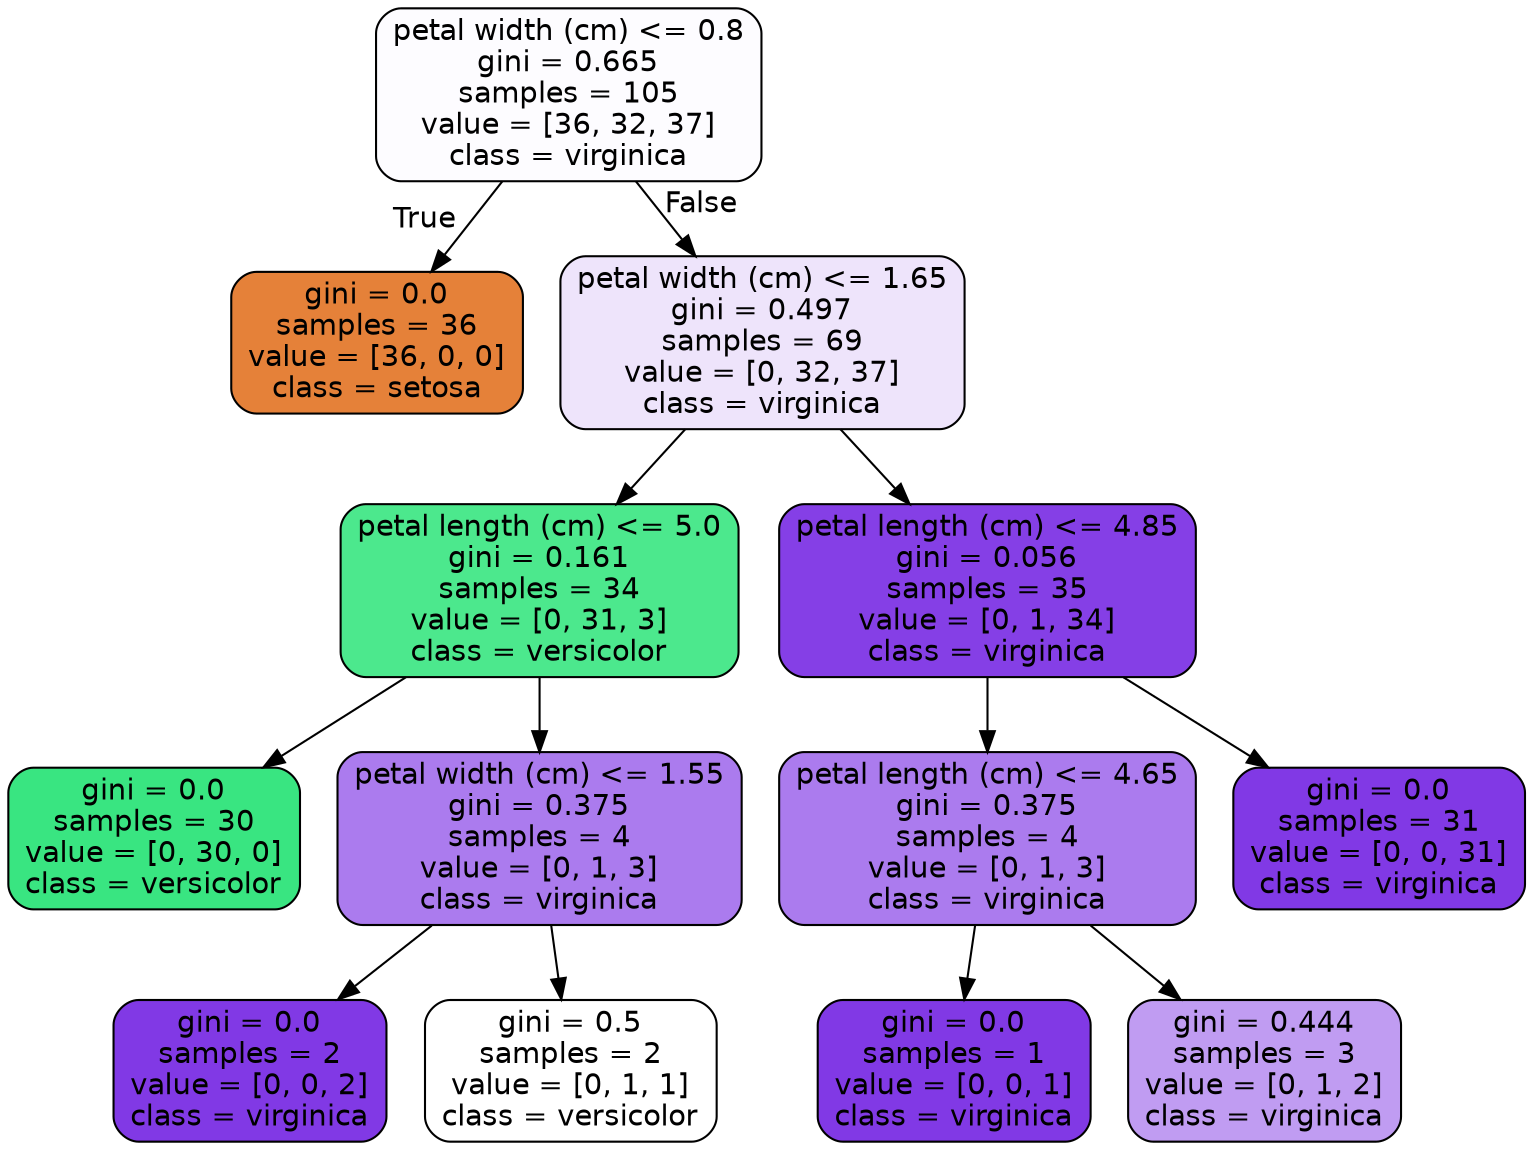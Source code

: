 digraph Tree {
node [shape=box, style="filled, rounded", color="black", fontname=helvetica] ;
edge [fontname=helvetica] ;
0 [label="petal width (cm) <= 0.8\ngini = 0.665\nsamples = 105\nvalue = [36, 32, 37]\nclass = virginica", fillcolor="#fdfcff"] ;
1 [label="gini = 0.0\nsamples = 36\nvalue = [36, 0, 0]\nclass = setosa", fillcolor="#e58139"] ;
0 -> 1 [labeldistance=2.5, labelangle=45, headlabel="True"] ;
2 [label="petal width (cm) <= 1.65\ngini = 0.497\nsamples = 69\nvalue = [0, 32, 37]\nclass = virginica", fillcolor="#eee4fb"] ;
0 -> 2 [labeldistance=2.5, labelangle=-45, headlabel="False"] ;
3 [label="petal length (cm) <= 5.0\ngini = 0.161\nsamples = 34\nvalue = [0, 31, 3]\nclass = versicolor", fillcolor="#4ce88d"] ;
2 -> 3 ;
4 [label="gini = 0.0\nsamples = 30\nvalue = [0, 30, 0]\nclass = versicolor", fillcolor="#39e581"] ;
3 -> 4 ;
5 [label="petal width (cm) <= 1.55\ngini = 0.375\nsamples = 4\nvalue = [0, 1, 3]\nclass = virginica", fillcolor="#ab7bee"] ;
3 -> 5 ;
6 [label="gini = 0.0\nsamples = 2\nvalue = [0, 0, 2]\nclass = virginica", fillcolor="#8139e5"] ;
5 -> 6 ;
7 [label="gini = 0.5\nsamples = 2\nvalue = [0, 1, 1]\nclass = versicolor", fillcolor="#ffffff"] ;
5 -> 7 ;
8 [label="petal length (cm) <= 4.85\ngini = 0.056\nsamples = 35\nvalue = [0, 1, 34]\nclass = virginica", fillcolor="#853fe6"] ;
2 -> 8 ;
9 [label="petal length (cm) <= 4.65\ngini = 0.375\nsamples = 4\nvalue = [0, 1, 3]\nclass = virginica", fillcolor="#ab7bee"] ;
8 -> 9 ;
10 [label="gini = 0.0\nsamples = 1\nvalue = [0, 0, 1]\nclass = virginica", fillcolor="#8139e5"] ;
9 -> 10 ;
11 [label="gini = 0.444\nsamples = 3\nvalue = [0, 1, 2]\nclass = virginica", fillcolor="#c09cf2"] ;
9 -> 11 ;
12 [label="gini = 0.0\nsamples = 31\nvalue = [0, 0, 31]\nclass = virginica", fillcolor="#8139e5"] ;
8 -> 12 ;
}